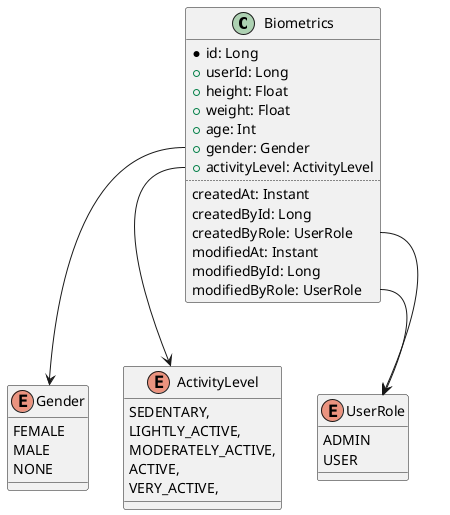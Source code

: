 @startuml
'https://plantuml.com/class-diagram

@startuml
class Biometrics {
  *id: Long
  +userId: Long
  +height: Float
  +weight: Float
  +age: Int
  +gender: Gender
  +activityLevel: ActivityLevel
  ..
  createdAt: Instant
  createdById: Long
  createdByRole: UserRole
  modifiedAt: Instant
  modifiedById: Long
  modifiedByRole: UserRole
}

enum Gender {
  FEMALE
  MALE
  NONE
}

enum ActivityLevel {
  SEDENTARY,
  LIGHTLY_ACTIVE,
  MODERATELY_ACTIVE,
  ACTIVE,
  VERY_ACTIVE,
}

enum UserRole {
  ADMIN
  USER
}

Biometrics::gender --> Gender
Biometrics::ActivityLevel --> ActivityLevel
Biometrics::createdByRole --> UserRole
Biometrics::modifiedByRole --> UserRole

@enduml
